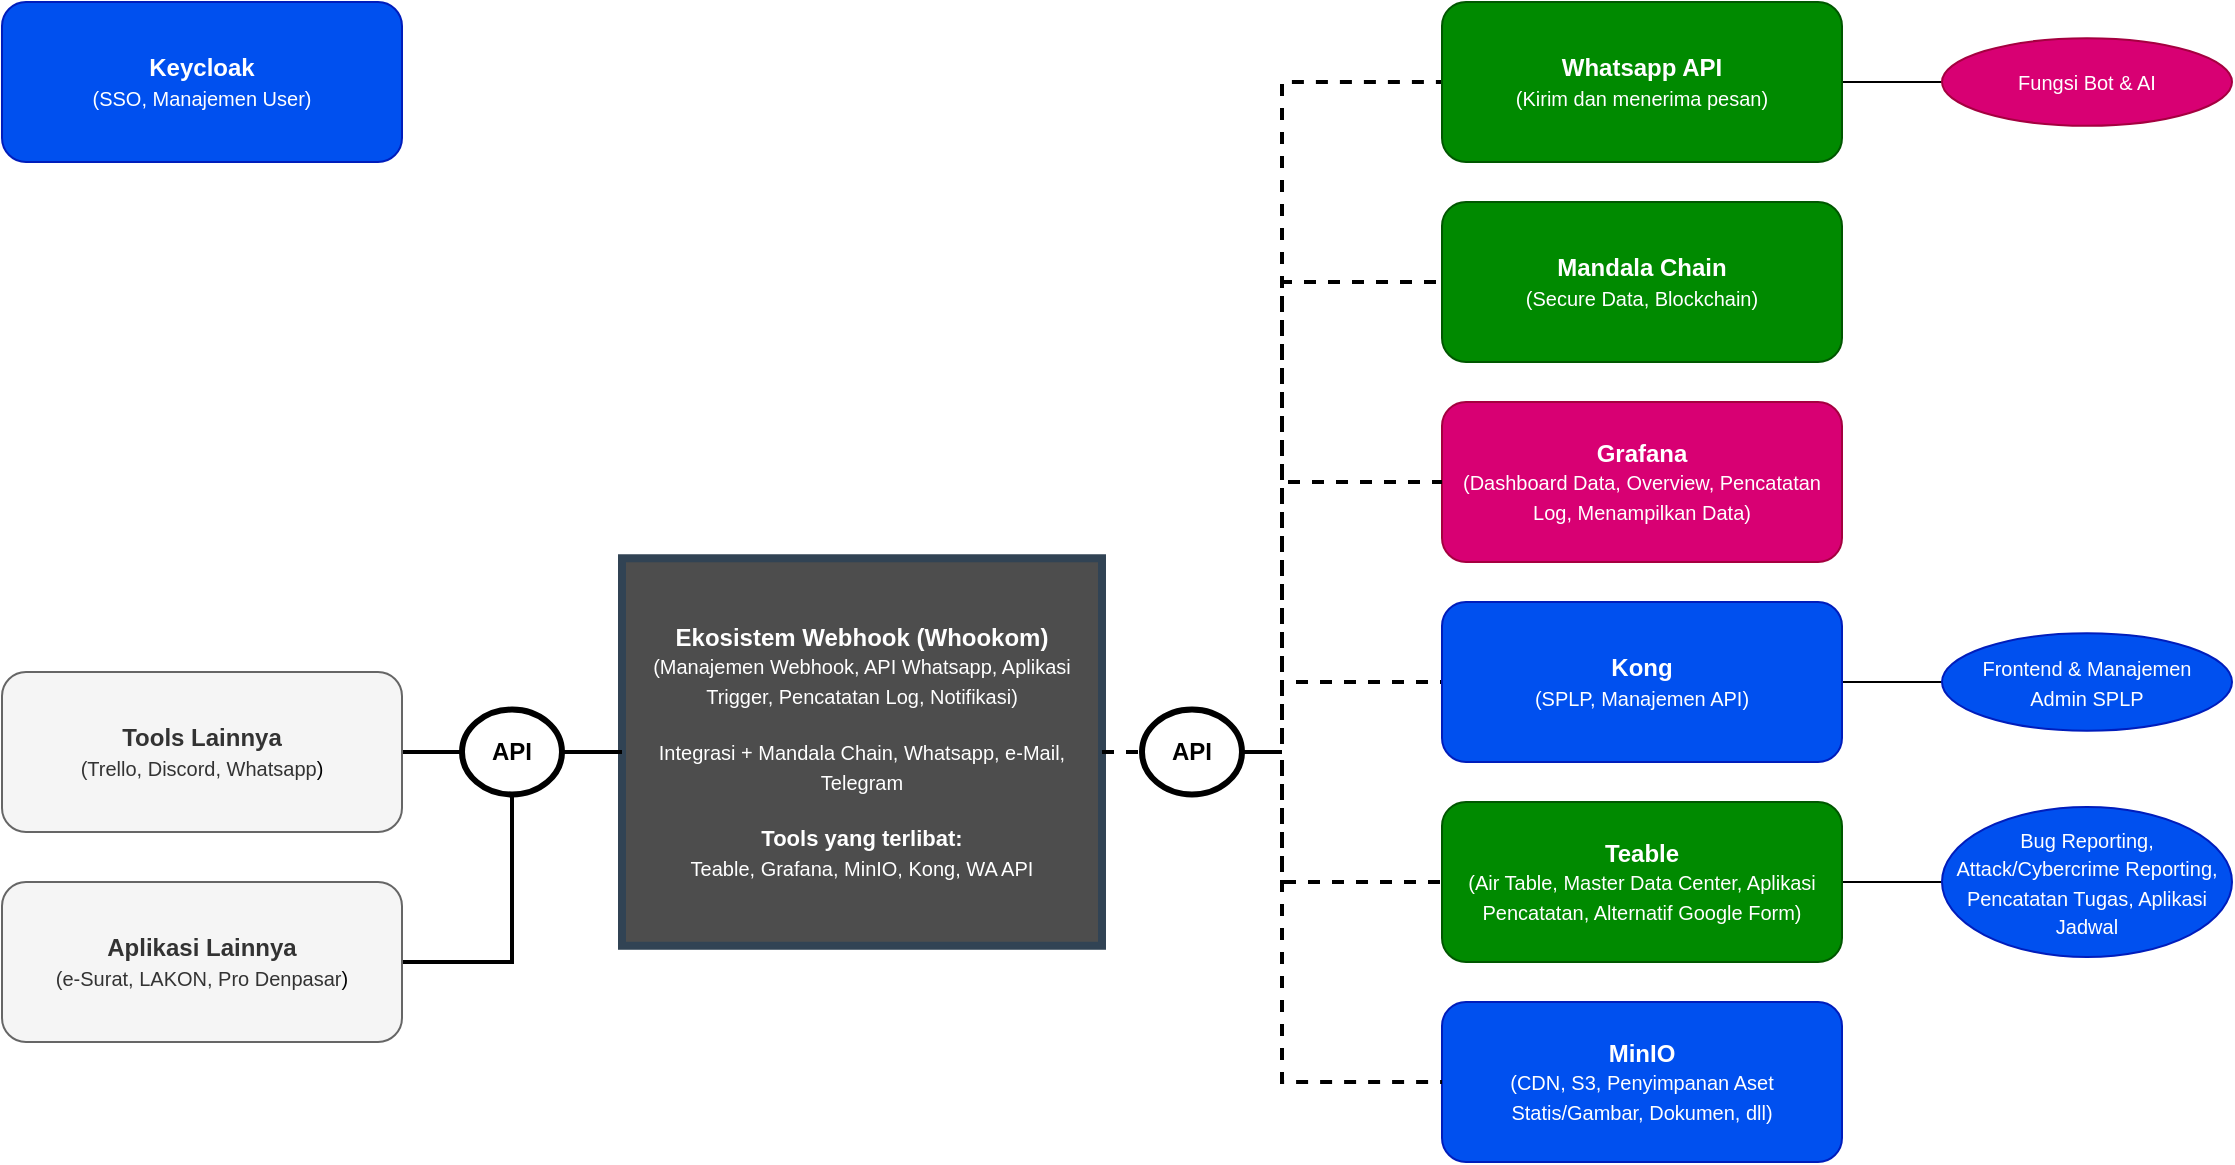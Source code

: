 <mxfile version="26.2.14">
  <diagram name="Page-1" id="87d72UowPhc3rqLoaBaN">
    <mxGraphModel dx="1303" dy="838" grid="1" gridSize="10" guides="1" tooltips="1" connect="1" arrows="1" fold="1" page="1" pageScale="1" pageWidth="850" pageHeight="1100" math="0" shadow="0">
      <root>
        <mxCell id="0" />
        <mxCell id="1" parent="0" />
        <mxCell id="2pSQMQYCP9wbDP_SpKnS-34" style="edgeStyle=orthogonalEdgeStyle;rounded=0;orthogonalLoop=1;jettySize=auto;html=1;entryX=0;entryY=0.5;entryDx=0;entryDy=0;endArrow=none;startFill=0;" edge="1" parent="1" source="2pSQMQYCP9wbDP_SpKnS-2" target="2pSQMQYCP9wbDP_SpKnS-33">
          <mxGeometry relative="1" as="geometry" />
        </mxCell>
        <mxCell id="2pSQMQYCP9wbDP_SpKnS-2" value="&lt;b&gt;Teable&lt;/b&gt;&lt;div&gt;&lt;font style=&quot;font-size: 10px;&quot;&gt;(Air Table, Master Data Center, Aplikasi Pencatatan, Alternatif Google Form)&lt;/font&gt;&lt;/div&gt;" style="rounded=1;whiteSpace=wrap;html=1;fillColor=#008a00;fontColor=#ffffff;strokeColor=#005700;" vertex="1" parent="1">
          <mxGeometry x="760" y="520" width="200" height="80" as="geometry" />
        </mxCell>
        <mxCell id="2pSQMQYCP9wbDP_SpKnS-3" value="&lt;b&gt;MinIO&lt;/b&gt;&lt;div&gt;&lt;font style=&quot;font-size: 10px;&quot;&gt;(CDN, S3, Penyimpanan Aset Statis/Gambar, Dokumen, dll)&lt;/font&gt;&lt;/div&gt;" style="rounded=1;whiteSpace=wrap;html=1;fillColor=#0050ef;fontColor=#ffffff;strokeColor=#001DBC;" vertex="1" parent="1">
          <mxGeometry x="760" y="620" width="200" height="80" as="geometry" />
        </mxCell>
        <mxCell id="2pSQMQYCP9wbDP_SpKnS-4" value="&lt;font style=&quot;color: rgb(255, 255, 255);&quot;&gt;&lt;b&gt;Keycloak&lt;/b&gt;&lt;br&gt;&lt;/font&gt;&lt;div&gt;&lt;font style=&quot;color: rgb(255, 255, 255);&quot;&gt;&lt;font style=&quot;font-size: 10px;&quot;&gt;(SSO, Manajemen User&lt;/font&gt;&lt;span style=&quot;font-size: 10px; background-color: transparent;&quot;&gt;)&lt;/span&gt;&lt;/font&gt;&lt;/div&gt;" style="rounded=1;whiteSpace=wrap;html=1;fillColor=#0050ef;fontColor=#ffffff;strokeColor=#001DBC;" vertex="1" parent="1">
          <mxGeometry x="40" y="120.01" width="200" height="80" as="geometry" />
        </mxCell>
        <mxCell id="2pSQMQYCP9wbDP_SpKnS-5" value="&lt;font style=&quot;color: rgb(255, 255, 255);&quot;&gt;&lt;b&gt;Grafana&lt;/b&gt;&lt;br&gt;&lt;/font&gt;&lt;div&gt;&lt;font style=&quot;color: rgb(255, 255, 255);&quot;&gt;&lt;font style=&quot;font-size: 10px;&quot;&gt;(Dashboard Data, Overview, Pencatatan Log, Menampilkan Data&lt;/font&gt;&lt;span style=&quot;font-size: 10px; background-color: transparent;&quot;&gt;)&lt;/span&gt;&lt;/font&gt;&lt;/div&gt;" style="rounded=1;whiteSpace=wrap;html=1;fillColor=#d80073;strokeColor=#A50040;fontColor=#ffffff;" vertex="1" parent="1">
          <mxGeometry x="760" y="320" width="200" height="80" as="geometry" />
        </mxCell>
        <mxCell id="2pSQMQYCP9wbDP_SpKnS-11" style="edgeStyle=orthogonalEdgeStyle;rounded=0;orthogonalLoop=1;jettySize=auto;html=1;entryX=0;entryY=0.5;entryDx=0;entryDy=0;endArrow=none;startFill=0;dashed=1;strokeWidth=2;" edge="1" parent="1" source="2pSQMQYCP9wbDP_SpKnS-7" target="2pSQMQYCP9wbDP_SpKnS-10">
          <mxGeometry relative="1" as="geometry">
            <Array as="points">
              <mxPoint x="680" y="495" />
              <mxPoint x="680" y="460" />
            </Array>
          </mxGeometry>
        </mxCell>
        <mxCell id="2pSQMQYCP9wbDP_SpKnS-12" style="edgeStyle=orthogonalEdgeStyle;rounded=0;orthogonalLoop=1;jettySize=auto;html=1;endArrow=none;startFill=0;strokeWidth=2;dashed=1;entryX=0;entryY=0.5;entryDx=0;entryDy=0;" edge="1" parent="1" source="2pSQMQYCP9wbDP_SpKnS-7" target="2pSQMQYCP9wbDP_SpKnS-2">
          <mxGeometry relative="1" as="geometry">
            <mxPoint x="470" y="600" as="targetPoint" />
            <Array as="points">
              <mxPoint x="680" y="495" />
              <mxPoint x="680" y="560" />
            </Array>
          </mxGeometry>
        </mxCell>
        <mxCell id="2pSQMQYCP9wbDP_SpKnS-15" style="edgeStyle=orthogonalEdgeStyle;rounded=0;orthogonalLoop=1;jettySize=auto;html=1;entryX=1;entryY=0.5;entryDx=0;entryDy=0;endArrow=none;startFill=0;strokeWidth=2;" edge="1" parent="1" source="2pSQMQYCP9wbDP_SpKnS-7" target="2pSQMQYCP9wbDP_SpKnS-13">
          <mxGeometry relative="1" as="geometry" />
        </mxCell>
        <mxCell id="2pSQMQYCP9wbDP_SpKnS-16" style="edgeStyle=orthogonalEdgeStyle;rounded=0;orthogonalLoop=1;jettySize=auto;html=1;entryX=1;entryY=0.5;entryDx=0;entryDy=0;endArrow=none;startFill=0;strokeWidth=2;" edge="1" parent="1" source="2pSQMQYCP9wbDP_SpKnS-38" target="2pSQMQYCP9wbDP_SpKnS-14">
          <mxGeometry relative="1" as="geometry">
            <Array as="points">
              <mxPoint x="295" y="600" />
            </Array>
          </mxGeometry>
        </mxCell>
        <mxCell id="2pSQMQYCP9wbDP_SpKnS-21" style="edgeStyle=orthogonalEdgeStyle;rounded=0;orthogonalLoop=1;jettySize=auto;html=1;entryX=0;entryY=0.5;entryDx=0;entryDy=0;endArrow=none;startFill=0;strokeWidth=2;dashed=1;" edge="1" parent="1" source="2pSQMQYCP9wbDP_SpKnS-7" target="2pSQMQYCP9wbDP_SpKnS-5">
          <mxGeometry relative="1" as="geometry">
            <Array as="points">
              <mxPoint x="680" y="495" />
              <mxPoint x="680" y="360" />
            </Array>
          </mxGeometry>
        </mxCell>
        <mxCell id="2pSQMQYCP9wbDP_SpKnS-24" style="edgeStyle=orthogonalEdgeStyle;rounded=0;orthogonalLoop=1;jettySize=auto;html=1;entryX=0;entryY=0.5;entryDx=0;entryDy=0;strokeWidth=2;dashed=1;endArrow=none;startFill=0;" edge="1" parent="1" source="2pSQMQYCP9wbDP_SpKnS-7" target="2pSQMQYCP9wbDP_SpKnS-23">
          <mxGeometry relative="1" as="geometry">
            <Array as="points">
              <mxPoint x="680" y="495" />
              <mxPoint x="680" y="260" />
            </Array>
          </mxGeometry>
        </mxCell>
        <mxCell id="2pSQMQYCP9wbDP_SpKnS-26" style="edgeStyle=orthogonalEdgeStyle;rounded=0;orthogonalLoop=1;jettySize=auto;html=1;entryX=0;entryY=0.5;entryDx=0;entryDy=0;endArrow=none;startFill=0;dashed=1;strokeWidth=2;" edge="1" parent="1" source="2pSQMQYCP9wbDP_SpKnS-36" target="2pSQMQYCP9wbDP_SpKnS-25">
          <mxGeometry relative="1" as="geometry">
            <Array as="points">
              <mxPoint x="680" y="160" />
            </Array>
          </mxGeometry>
        </mxCell>
        <mxCell id="2pSQMQYCP9wbDP_SpKnS-7" value="&lt;b&gt;Ekosistem Webhook (Whookom)&lt;/b&gt;&lt;div&gt;&lt;font style=&quot;font-size: 10px;&quot;&gt;(Manajemen Webhook, API Whatsapp, Aplikasi Trigger, Pencatatan Log, Notifikasi)&lt;/font&gt;&lt;/div&gt;&lt;div&gt;&lt;font style=&quot;font-size: 10px;&quot;&gt;&lt;br&gt;&lt;/font&gt;&lt;/div&gt;&lt;div&gt;&lt;font style=&quot;font-size: 10px;&quot;&gt;Integrasi + Mandala Chain, Whatsapp, e-Mail, Telegram&lt;/font&gt;&lt;/div&gt;&lt;div&gt;&lt;br&gt;&lt;/div&gt;&lt;div&gt;&lt;b&gt;&lt;font style=&quot;font-size: 11px;&quot;&gt;Tools yang terlibat:&lt;/font&gt;&lt;/b&gt;&lt;/div&gt;&lt;div&gt;&lt;font style=&quot;font-size: 10px;&quot;&gt;Teable, Grafana, MinIO, Kong, WA API&lt;/font&gt;&lt;/div&gt;" style="rounded=0;whiteSpace=wrap;html=1;fillColor=#4D4D4D;strokeColor=#314354;fontColor=#ffffff;strokeWidth=4;" vertex="1" parent="1">
          <mxGeometry x="350" y="398.13" width="240" height="193.75" as="geometry" />
        </mxCell>
        <mxCell id="2pSQMQYCP9wbDP_SpKnS-20" style="edgeStyle=orthogonalEdgeStyle;rounded=0;orthogonalLoop=1;jettySize=auto;html=1;entryX=0;entryY=0.5;entryDx=0;entryDy=0;strokeWidth=1;endArrow=none;startFill=0;" edge="1" parent="1" source="2pSQMQYCP9wbDP_SpKnS-10" target="2pSQMQYCP9wbDP_SpKnS-17">
          <mxGeometry relative="1" as="geometry" />
        </mxCell>
        <mxCell id="2pSQMQYCP9wbDP_SpKnS-10" value="&lt;font style=&quot;color: rgb(255, 255, 255);&quot;&gt;&lt;b&gt;Kong&lt;/b&gt;&lt;br&gt;&lt;/font&gt;&lt;div&gt;&lt;font style=&quot;color: rgb(255, 255, 255);&quot;&gt;&lt;font style=&quot;font-size: 10px;&quot;&gt;(SPLP, Manajemen API&lt;/font&gt;&lt;span style=&quot;font-size: 10px; background-color: transparent;&quot;&gt;)&lt;/span&gt;&lt;/font&gt;&lt;/div&gt;" style="rounded=1;whiteSpace=wrap;html=1;fillColor=#0050ef;strokeColor=#001DBC;fontColor=#ffffff;" vertex="1" parent="1">
          <mxGeometry x="760" y="420" width="200" height="80" as="geometry" />
        </mxCell>
        <mxCell id="2pSQMQYCP9wbDP_SpKnS-13" value="&lt;b&gt;Tools Lainnya&lt;/b&gt;&lt;br&gt;&lt;div&gt;&lt;font style=&quot;font-size: 10px;&quot;&gt;(Trello, Discord, Whatsapp&lt;/font&gt;&lt;span style=&quot;font-size: 10px; background-color: transparent; color: light-dark(rgb(0, 0, 0), rgb(255, 255, 255));&quot;&gt;)&lt;/span&gt;&lt;/div&gt;" style="rounded=1;whiteSpace=wrap;html=1;fillColor=#f5f5f5;fontColor=#333333;strokeColor=#666666;" vertex="1" parent="1">
          <mxGeometry x="40" y="455" width="200" height="80" as="geometry" />
        </mxCell>
        <mxCell id="2pSQMQYCP9wbDP_SpKnS-14" value="&lt;b&gt;Aplikasi Lainnya&lt;/b&gt;&lt;br&gt;&lt;div&gt;&lt;font style=&quot;font-size: 10px;&quot;&gt;(e-Surat, LAKON, Pro Denpasar&lt;/font&gt;&lt;span style=&quot;font-size: 10px; background-color: transparent; color: light-dark(rgb(0, 0, 0), rgb(255, 255, 255));&quot;&gt;)&lt;/span&gt;&lt;/div&gt;" style="rounded=1;whiteSpace=wrap;html=1;fillColor=#f5f5f5;fontColor=#333333;strokeColor=#666666;" vertex="1" parent="1">
          <mxGeometry x="40" y="560" width="200" height="80" as="geometry" />
        </mxCell>
        <mxCell id="2pSQMQYCP9wbDP_SpKnS-17" value="&lt;font style=&quot;font-size: 10px; color: rgb(255, 255, 255);&quot;&gt;Frontend &amp;amp; Manajemen Admin&amp;nbsp;&lt;span style=&quot;background-color: transparent;&quot;&gt;SPLP&lt;/span&gt;&lt;/font&gt;" style="ellipse;whiteSpace=wrap;html=1;fillColor=#0050ef;fontColor=#ffffff;strokeColor=#001DBC;" vertex="1" parent="1">
          <mxGeometry x="1010" y="435.63" width="145" height="48.75" as="geometry" />
        </mxCell>
        <mxCell id="2pSQMQYCP9wbDP_SpKnS-23" value="&lt;b&gt;Mandala Chain&lt;/b&gt;&lt;div&gt;&lt;font style=&quot;font-size: 10px;&quot;&gt;(Secure Data, Blockchain)&lt;/font&gt;&lt;/div&gt;" style="rounded=1;whiteSpace=wrap;html=1;fillColor=#008a00;fontColor=#ffffff;strokeColor=#005700;" vertex="1" parent="1">
          <mxGeometry x="760" y="220" width="200" height="80" as="geometry" />
        </mxCell>
        <mxCell id="2pSQMQYCP9wbDP_SpKnS-31" style="edgeStyle=orthogonalEdgeStyle;rounded=0;orthogonalLoop=1;jettySize=auto;html=1;endArrow=none;startFill=0;" edge="1" parent="1" source="2pSQMQYCP9wbDP_SpKnS-25" target="2pSQMQYCP9wbDP_SpKnS-30">
          <mxGeometry relative="1" as="geometry" />
        </mxCell>
        <mxCell id="2pSQMQYCP9wbDP_SpKnS-25" value="&lt;b&gt;Whatsapp API&lt;/b&gt;&lt;div&gt;&lt;font style=&quot;font-size: 10px;&quot;&gt;(Kirim dan menerima pesan)&lt;/font&gt;&lt;/div&gt;" style="rounded=1;whiteSpace=wrap;html=1;fillColor=#008a00;fontColor=#ffffff;strokeColor=#005700;" vertex="1" parent="1">
          <mxGeometry x="760" y="120" width="200" height="80" as="geometry" />
        </mxCell>
        <mxCell id="2pSQMQYCP9wbDP_SpKnS-30" value="&lt;span style=&quot;font-size: 10px;&quot;&gt;Fungsi Bot &amp;amp; AI&lt;/span&gt;" style="ellipse;whiteSpace=wrap;html=1;fillColor=#d80073;fontColor=#ffffff;strokeColor=#A50040;" vertex="1" parent="1">
          <mxGeometry x="1010" y="138.13" width="145" height="43.75" as="geometry" />
        </mxCell>
        <mxCell id="2pSQMQYCP9wbDP_SpKnS-33" value="&lt;span style=&quot;font-size: 10px;&quot;&gt;Bug Reporting, Attack/Cybercrime Reporting, Pencatatan Tugas, Aplikasi Jadwal&lt;/span&gt;" style="ellipse;whiteSpace=wrap;html=1;fillColor=#0050ef;fontColor=#ffffff;strokeColor=#001DBC;" vertex="1" parent="1">
          <mxGeometry x="1010" y="522.5" width="145" height="75" as="geometry" />
        </mxCell>
        <mxCell id="2pSQMQYCP9wbDP_SpKnS-37" value="" style="edgeStyle=orthogonalEdgeStyle;rounded=0;orthogonalLoop=1;jettySize=auto;html=1;entryX=0;entryY=0.5;entryDx=0;entryDy=0;endArrow=none;startFill=0;dashed=1;strokeWidth=2;" edge="1" parent="1" source="2pSQMQYCP9wbDP_SpKnS-7" target="2pSQMQYCP9wbDP_SpKnS-36">
          <mxGeometry relative="1" as="geometry">
            <mxPoint x="590" y="495" as="sourcePoint" />
            <mxPoint x="760" y="160" as="targetPoint" />
            <Array as="points">
              <mxPoint x="680" y="495" />
            </Array>
          </mxGeometry>
        </mxCell>
        <mxCell id="2pSQMQYCP9wbDP_SpKnS-40" style="edgeStyle=orthogonalEdgeStyle;rounded=0;orthogonalLoop=1;jettySize=auto;html=1;entryX=0;entryY=0.5;entryDx=0;entryDy=0;strokeWidth=2;dashed=1;endArrow=none;startFill=0;" edge="1" parent="1" source="2pSQMQYCP9wbDP_SpKnS-36" target="2pSQMQYCP9wbDP_SpKnS-3">
          <mxGeometry relative="1" as="geometry">
            <Array as="points">
              <mxPoint x="680" y="495" />
              <mxPoint x="680" y="660" />
            </Array>
          </mxGeometry>
        </mxCell>
        <mxCell id="2pSQMQYCP9wbDP_SpKnS-36" value="API" style="ellipse;whiteSpace=wrap;html=1;strokeWidth=3;fontStyle=1" vertex="1" parent="1">
          <mxGeometry x="610" y="473.76" width="50" height="42.49" as="geometry" />
        </mxCell>
        <mxCell id="2pSQMQYCP9wbDP_SpKnS-39" value="" style="edgeStyle=orthogonalEdgeStyle;rounded=0;orthogonalLoop=1;jettySize=auto;html=1;entryX=1;entryY=0.5;entryDx=0;entryDy=0;endArrow=none;startFill=0;strokeWidth=2;" edge="1" parent="1" source="2pSQMQYCP9wbDP_SpKnS-7" target="2pSQMQYCP9wbDP_SpKnS-38">
          <mxGeometry relative="1" as="geometry">
            <mxPoint x="350" y="495" as="sourcePoint" />
            <mxPoint x="250" y="640" as="targetPoint" />
          </mxGeometry>
        </mxCell>
        <mxCell id="2pSQMQYCP9wbDP_SpKnS-38" value="API" style="ellipse;whiteSpace=wrap;html=1;strokeWidth=3;fontStyle=1" vertex="1" parent="1">
          <mxGeometry x="270" y="473.76" width="50" height="42.49" as="geometry" />
        </mxCell>
      </root>
    </mxGraphModel>
  </diagram>
</mxfile>

